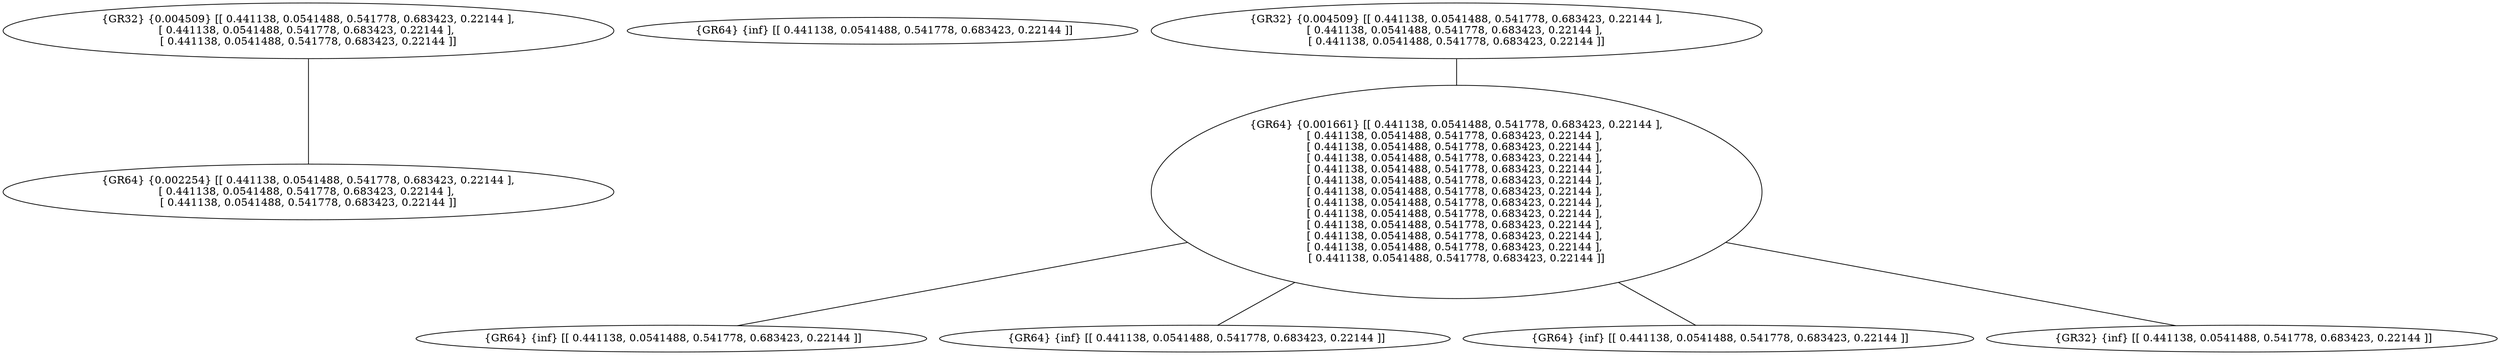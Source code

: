 graph G {
FileName="/home/venkat/IF-DV/Rohit/regAlloc/ML-Register-Allocation/sample/data/devS/level-O0-llfiles/bublesort.ll";
Function="main";
Registers=164;
3 [label=" {GR32} {0.004509} [[ 0.441138, 0.0541488, 0.541778, 0.683423, 0.22144 ], 
[ 0.441138, 0.0541488, 0.541778, 0.683423, 0.22144 ], 
[ 0.441138, 0.0541488, 0.541778, 0.683423, 0.22144 ]]"];
3 -- 4;
4 [label=" {GR64} {0.002254} [[ 0.441138, 0.0541488, 0.541778, 0.683423, 0.22144 ], 
[ 0.441138, 0.0541488, 0.541778, 0.683423, 0.22144 ], 
[ 0.441138, 0.0541488, 0.541778, 0.683423, 0.22144 ]]"];
5 [label=" {GR64} {inf} [[ 0.441138, 0.0541488, 0.541778, 0.683423, 0.22144 ]]"];
9 [label=" {GR32} {0.004509} [[ 0.441138, 0.0541488, 0.541778, 0.683423, 0.22144 ], 
[ 0.441138, 0.0541488, 0.541778, 0.683423, 0.22144 ], 
[ 0.441138, 0.0541488, 0.541778, 0.683423, 0.22144 ]]"];
9 -- 10;
10 [label=" {GR64} {0.001661} [[ 0.441138, 0.0541488, 0.541778, 0.683423, 0.22144 ], 
[ 0.441138, 0.0541488, 0.541778, 0.683423, 0.22144 ], 
[ 0.441138, 0.0541488, 0.541778, 0.683423, 0.22144 ], 
[ 0.441138, 0.0541488, 0.541778, 0.683423, 0.22144 ], 
[ 0.441138, 0.0541488, 0.541778, 0.683423, 0.22144 ], 
[ 0.441138, 0.0541488, 0.541778, 0.683423, 0.22144 ], 
[ 0.441138, 0.0541488, 0.541778, 0.683423, 0.22144 ], 
[ 0.441138, 0.0541488, 0.541778, 0.683423, 0.22144 ], 
[ 0.441138, 0.0541488, 0.541778, 0.683423, 0.22144 ], 
[ 0.441138, 0.0541488, 0.541778, 0.683423, 0.22144 ], 
[ 0.441138, 0.0541488, 0.541778, 0.683423, 0.22144 ], 
[ 0.441138, 0.0541488, 0.541778, 0.683423, 0.22144 ], 
[ 0.441138, 0.0541488, 0.541778, 0.683423, 0.22144 ]]"];
10 -- 11;
10 -- 12;
10 -- 13;
10 -- 14;
11 [label=" {GR64} {inf} [[ 0.441138, 0.0541488, 0.541778, 0.683423, 0.22144 ]]"];
12 [label=" {GR64} {inf} [[ 0.441138, 0.0541488, 0.541778, 0.683423, 0.22144 ]]"];
13 [label=" {GR64} {inf} [[ 0.441138, 0.0541488, 0.541778, 0.683423, 0.22144 ]]"];
14 [label=" {GR32} {inf} [[ 0.441138, 0.0541488, 0.541778, 0.683423, 0.22144 ]]"];
}